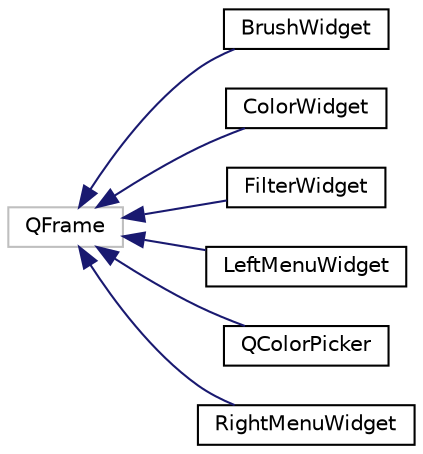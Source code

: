 digraph "Graphical Class Hierarchy"
{
  edge [fontname="Helvetica",fontsize="10",labelfontname="Helvetica",labelfontsize="10"];
  node [fontname="Helvetica",fontsize="10",shape=record];
  rankdir="LR";
  Node1 [label="QFrame",height=0.2,width=0.4,color="grey75", fillcolor="white", style="filled"];
  Node1 -> Node2 [dir="back",color="midnightblue",fontsize="10",style="solid",fontname="Helvetica"];
  Node2 [label="BrushWidget",height=0.2,width=0.4,color="black", fillcolor="white", style="filled",URL="$class_brush_widget.html"];
  Node1 -> Node3 [dir="back",color="midnightblue",fontsize="10",style="solid",fontname="Helvetica"];
  Node3 [label="ColorWidget",height=0.2,width=0.4,color="black", fillcolor="white", style="filled",URL="$class_color_widget.html"];
  Node1 -> Node4 [dir="back",color="midnightblue",fontsize="10",style="solid",fontname="Helvetica"];
  Node4 [label="FilterWidget",height=0.2,width=0.4,color="black", fillcolor="white", style="filled",URL="$class_filter_widget.html"];
  Node1 -> Node5 [dir="back",color="midnightblue",fontsize="10",style="solid",fontname="Helvetica"];
  Node5 [label="LeftMenuWidget",height=0.2,width=0.4,color="black", fillcolor="white", style="filled",URL="$class_left_menu_widget.html"];
  Node1 -> Node6 [dir="back",color="midnightblue",fontsize="10",style="solid",fontname="Helvetica"];
  Node6 [label="QColorPicker",height=0.2,width=0.4,color="black", fillcolor="white", style="filled",URL="$class_q_color_picker.html"];
  Node1 -> Node7 [dir="back",color="midnightblue",fontsize="10",style="solid",fontname="Helvetica"];
  Node7 [label="RightMenuWidget",height=0.2,width=0.4,color="black", fillcolor="white", style="filled",URL="$class_right_menu_widget.html"];
}
